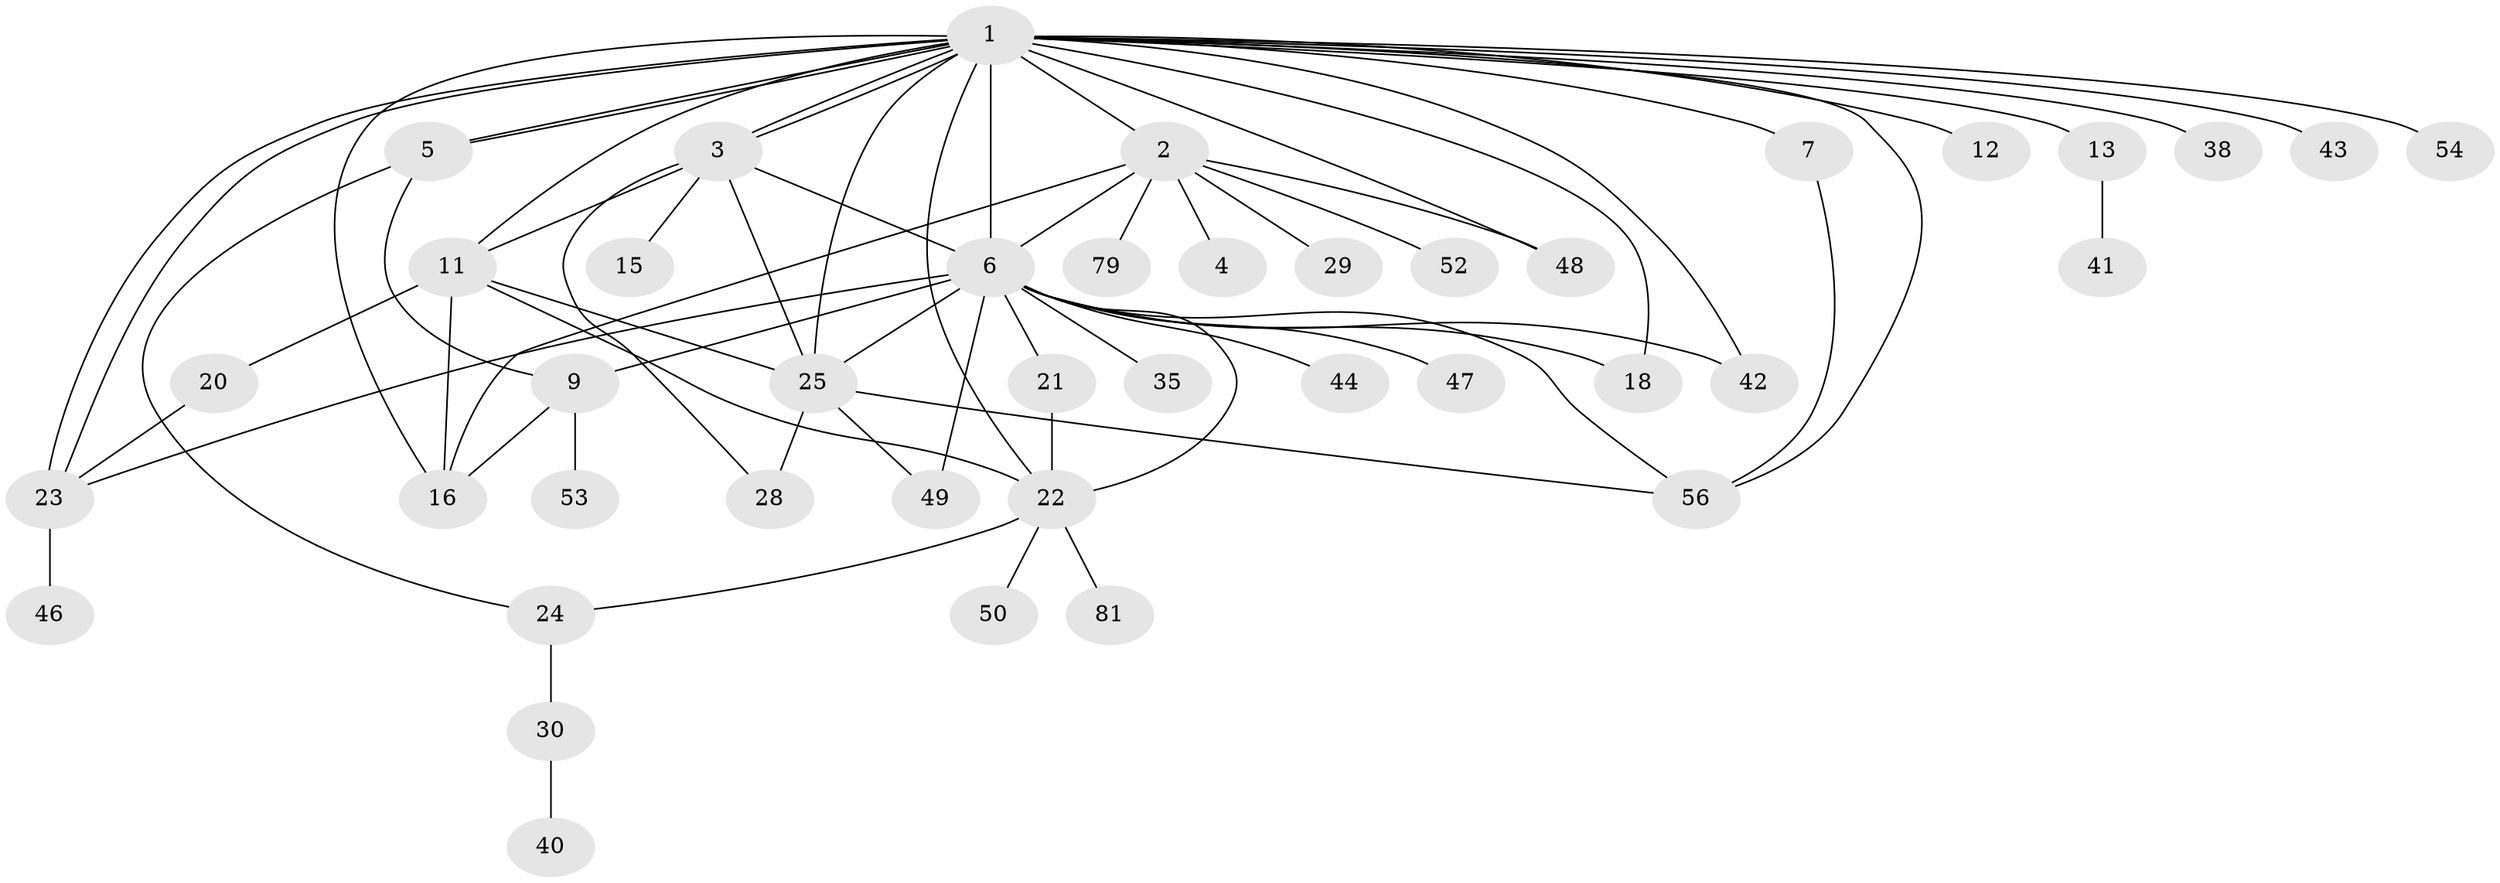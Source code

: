 // original degree distribution, {25: 0.012048192771084338, 8: 0.024096385542168676, 7: 0.03614457831325301, 1: 0.39759036144578314, 4: 0.10843373493975904, 13: 0.024096385542168676, 2: 0.26506024096385544, 6: 0.024096385542168676, 3: 0.10843373493975904}
// Generated by graph-tools (version 1.1) at 2025/14/03/09/25 04:14:29]
// undirected, 41 vertices, 67 edges
graph export_dot {
graph [start="1"]
  node [color=gray90,style=filled];
  1;
  2;
  3;
  4;
  5 [super="+10"];
  6 [super="+27+59+66+83+14+8"];
  7;
  9 [super="+17+57"];
  11 [super="+55"];
  12;
  13 [super="+77"];
  15;
  16 [super="+71+62"];
  18 [super="+70"];
  20;
  21 [super="+60+80"];
  22 [super="+39+34"];
  23 [super="+33"];
  24 [super="+74"];
  25 [super="+36+32+58+26+31"];
  28 [super="+45+63+69"];
  29;
  30;
  35;
  38;
  40;
  41 [super="+61"];
  42;
  43;
  44;
  46;
  47;
  48;
  49;
  50;
  52;
  53;
  54;
  56 [super="+64+65"];
  79;
  81;
  1 -- 2;
  1 -- 3;
  1 -- 3;
  1 -- 5;
  1 -- 5;
  1 -- 6 [weight=2];
  1 -- 7;
  1 -- 11;
  1 -- 12;
  1 -- 13;
  1 -- 18;
  1 -- 22;
  1 -- 23 [weight=2];
  1 -- 23;
  1 -- 38;
  1 -- 42;
  1 -- 43;
  1 -- 48;
  1 -- 54;
  1 -- 56;
  1 -- 16;
  1 -- 25 [weight=2];
  2 -- 4;
  2 -- 16;
  2 -- 29;
  2 -- 48;
  2 -- 52;
  2 -- 79;
  2 -- 6;
  3 -- 6;
  3 -- 11;
  3 -- 15;
  3 -- 25;
  3 -- 28;
  5 -- 9;
  5 -- 24;
  6 -- 9;
  6 -- 18;
  6 -- 49 [weight=2];
  6 -- 56;
  6 -- 25 [weight=4];
  6 -- 42;
  6 -- 35;
  6 -- 44;
  6 -- 47;
  6 -- 21;
  6 -- 22 [weight=3];
  6 -- 23;
  7 -- 56;
  9 -- 53;
  9 -- 16;
  11 -- 20;
  11 -- 16;
  11 -- 25;
  11 -- 22;
  13 -- 41;
  20 -- 23;
  21 -- 22 [weight=2];
  22 -- 81;
  22 -- 24;
  22 -- 50;
  23 -- 46;
  24 -- 30;
  25 -- 49;
  25 -- 56;
  25 -- 28;
  30 -- 40;
}
